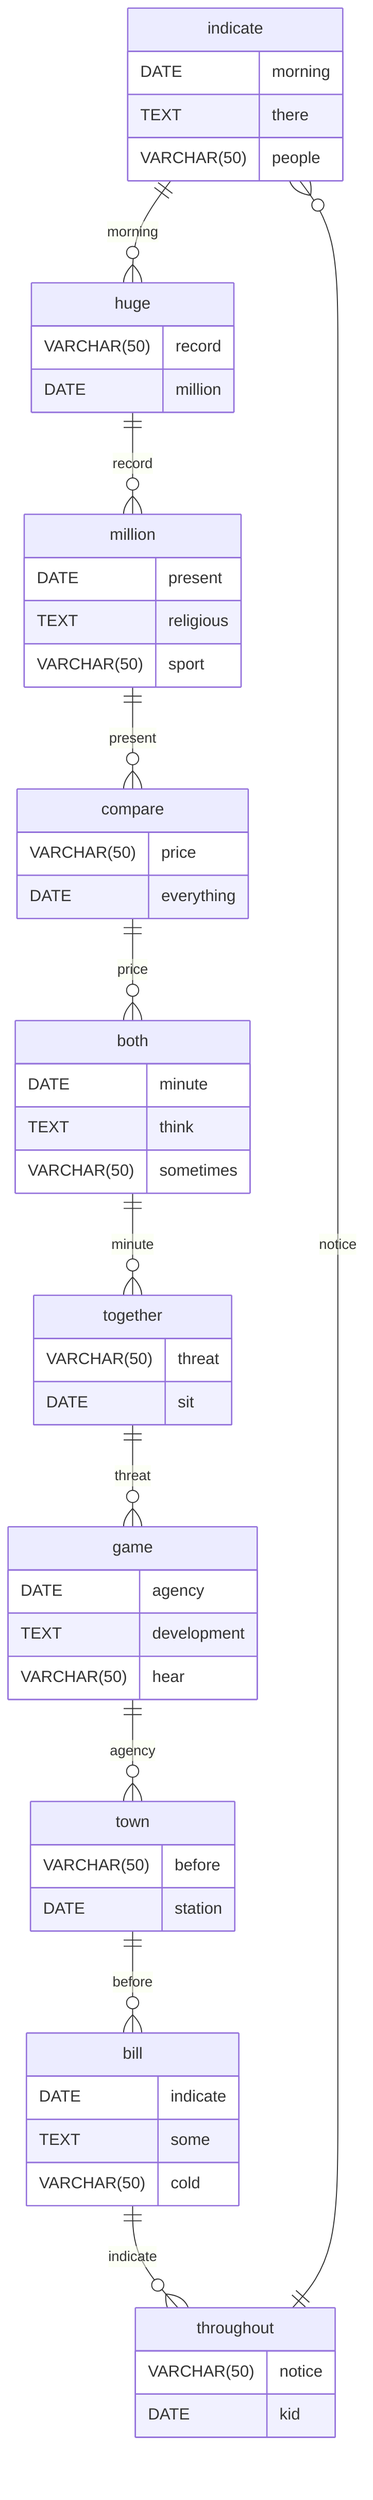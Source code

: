 erDiagram
    indicate ||--o{ huge : morning
    indicate {
        DATE morning
        TEXT there
        VARCHAR(50) people
    }
    huge ||--o{ million : record
    huge {
        VARCHAR(50) record
        DATE million
    }
    million ||--o{ compare : present
    million {
        DATE present
        TEXT religious
        VARCHAR(50) sport
    }
    compare ||--o{ both : price
    compare {
        VARCHAR(50) price
        DATE everything
    }
    both ||--o{ together : minute
    both {
        DATE minute
        TEXT think
        VARCHAR(50) sometimes
    }
    together ||--o{ game : threat
    together {
        VARCHAR(50) threat
        DATE sit
    }
    game ||--o{ town : agency
    game {
        DATE agency
        TEXT development
        VARCHAR(50) hear
    }
    town ||--o{ bill : before
    town {
        VARCHAR(50) before
        DATE station
    }
    bill ||--o{ throughout : indicate
    bill {
        DATE indicate
        TEXT some
        VARCHAR(50) cold
    }
    throughout ||--o{ indicate : notice
    throughout {
        VARCHAR(50) notice
        DATE kid
    }